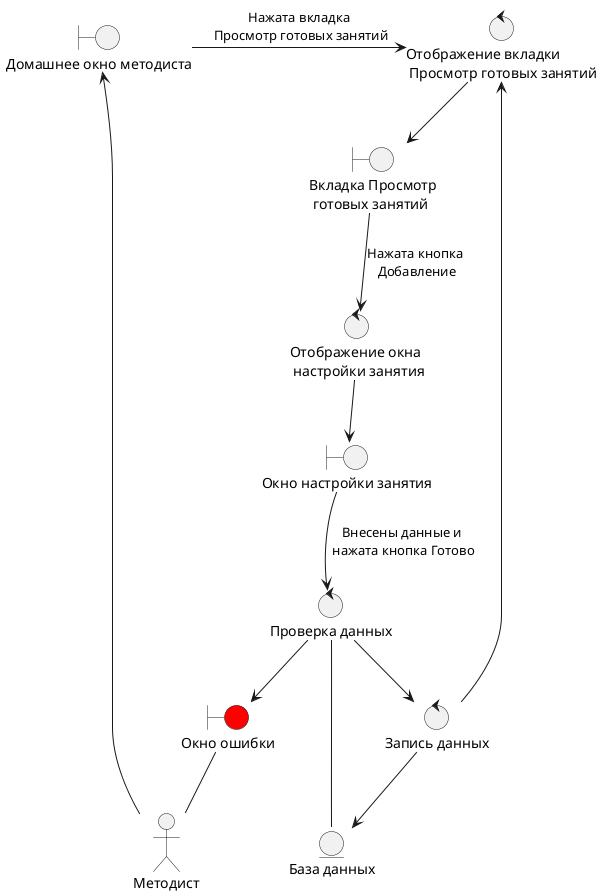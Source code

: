 @startuml PrDobavlenieZanyatiq.wsd

actor "Методист" as pl

control "Отображение вкладки\n Просмотр готовых занятий" as co
control "Отображение окна\n настройки занятия" as co2 
control "Проверка данных" as co3
control "Запись данных" as co5

boundary "Домашнее окно методиста" as bo
boundary "Вкладка Просмотр\n готовых занятий" as bo1
boundary "Окно настройки занятия" as bo2

entity "База данных" as en

boundary "Окно ошибки" as err #Red

pl -left-> bo
bo -right-> co : Нажата вкладка\n Просмотр готовых занятий
co --> bo1
bo1 --> co2 : Нажата кнопка\n Добавление
co2 --> bo2
bo2 --> co3 : Внесены данные и\n нажата кнопка Готово
co3 -- en
co3 --> err
co3 --> co5
co5 --> en
co5 --> co
err -- pl

@enduml